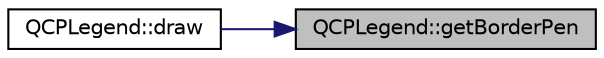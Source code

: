 digraph "QCPLegend::getBorderPen"
{
 // LATEX_PDF_SIZE
  edge [fontname="Helvetica",fontsize="10",labelfontname="Helvetica",labelfontsize="10"];
  node [fontname="Helvetica",fontsize="10",shape=record];
  rankdir="RL";
  Node1 [label="QCPLegend::getBorderPen",height=0.2,width=0.4,color="black", fillcolor="grey75", style="filled", fontcolor="black",tooltip=" "];
  Node1 -> Node2 [dir="back",color="midnightblue",fontsize="10",style="solid",fontname="Helvetica"];
  Node2 [label="QCPLegend::draw",height=0.2,width=0.4,color="black", fillcolor="white", style="filled",URL="$classQCPLegend.html#a74f93358d2b4a76ec95c3a5d825582a3",tooltip=" "];
}
